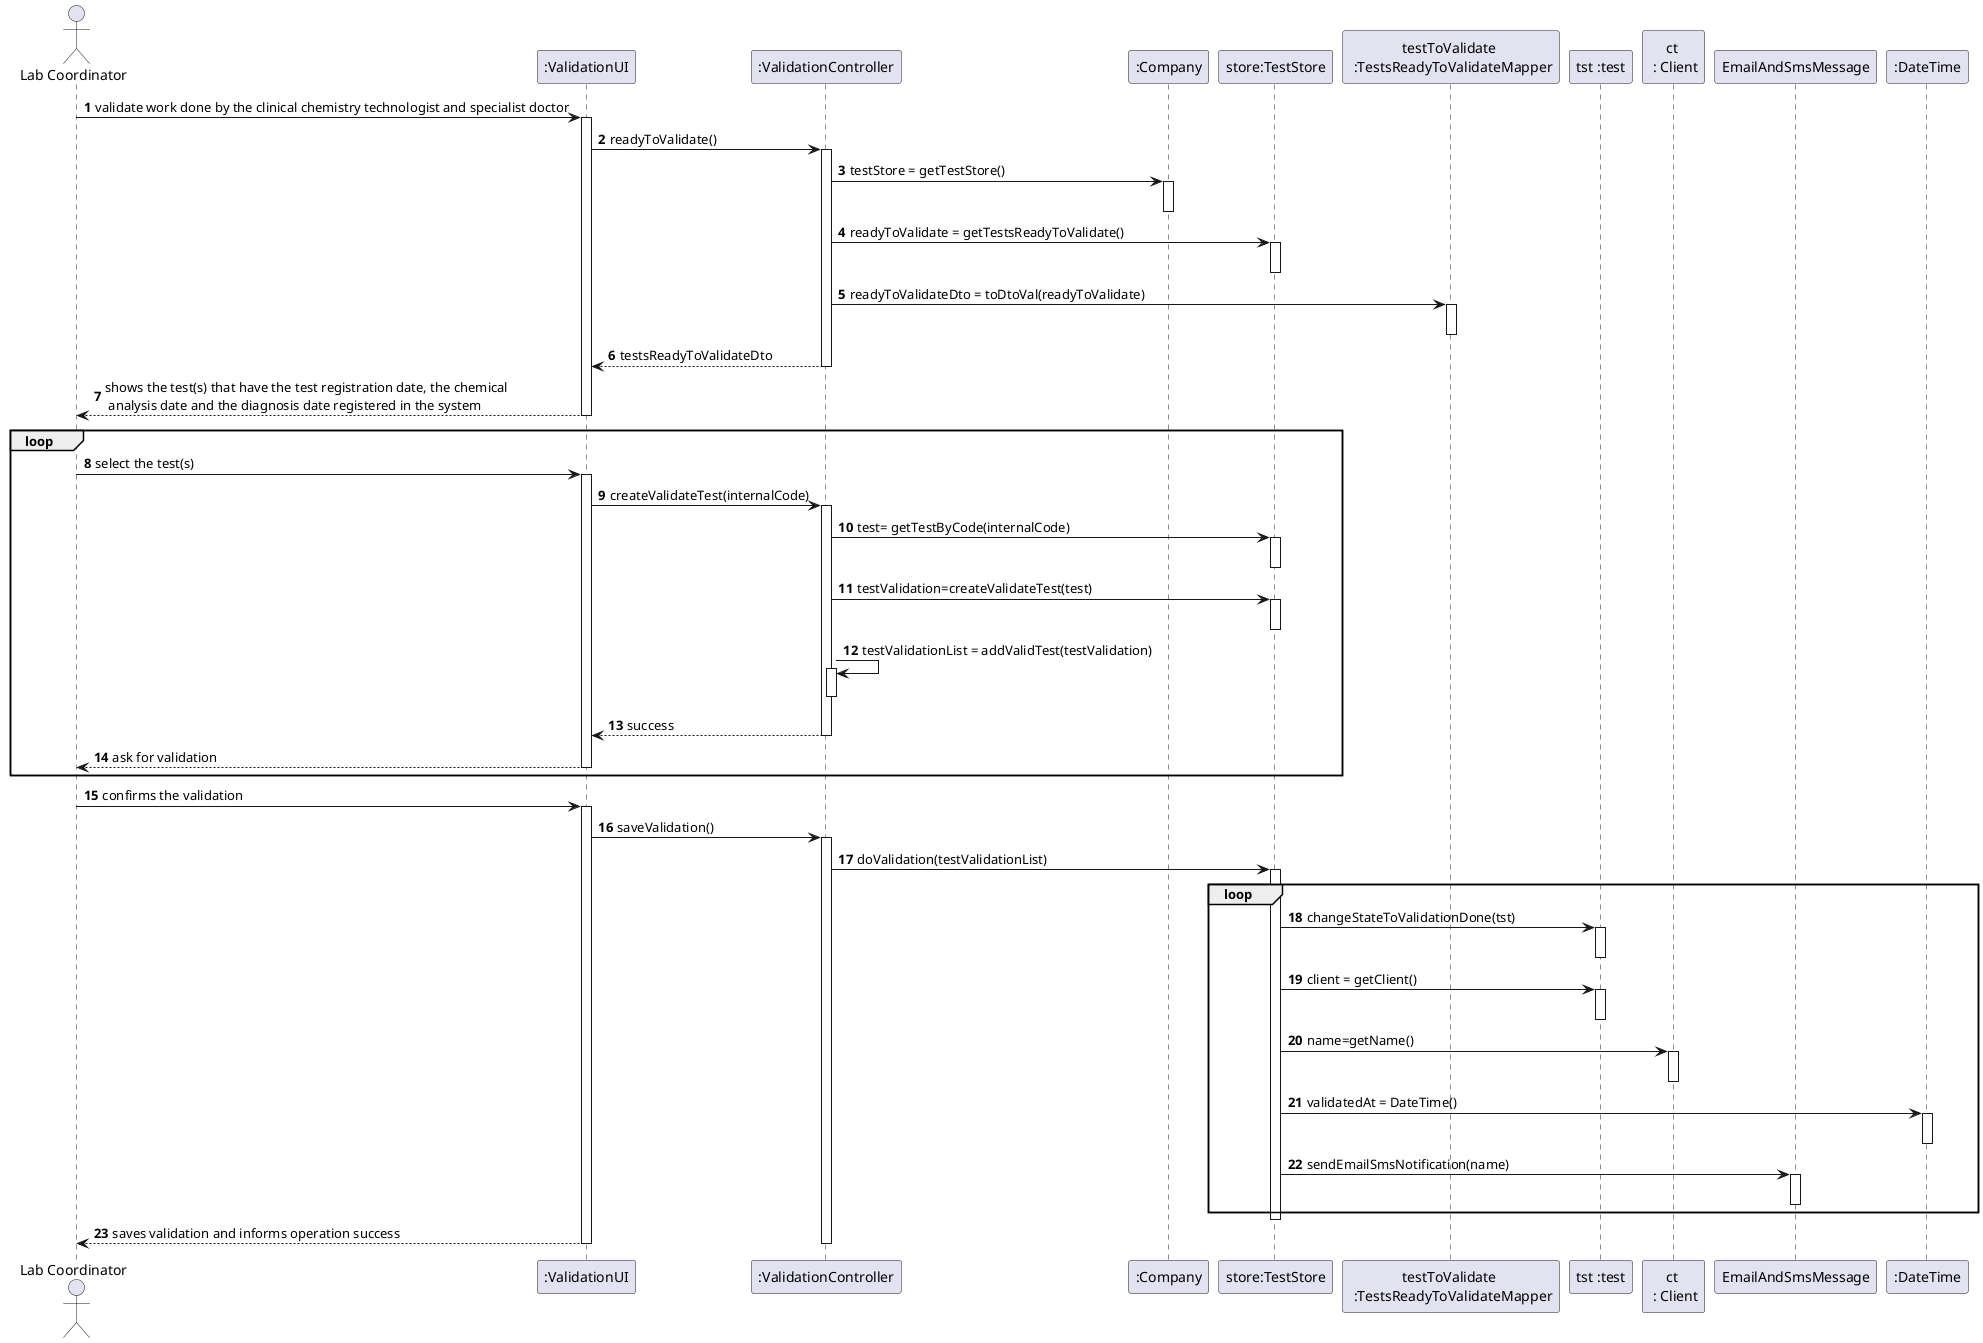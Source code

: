 @startuml
autonumber
'hide footbox
actor "Lab Coordinator" as LC

participant ":ValidationUI" as UI
participant ":ValidationController" as CTRL
participant ":Company" as C
participant "store:TestStore" as TS
participant "testToValidate \n :TestsReadyToValidateMapper" as TVM

participant "tst :test" as TST
participant "ct \n : Client" as CT
participant "EmailAndSmsMessage" as EM
participant ":DateTime" as DT

LC -> UI : validate work done by the clinical chemistry technologist and specialist doctor
activate UI
    UI -> CTRL : readyToValidate()
    activate CTRL
    CTRL -> C : testStore = getTestStore()
    activate C
    deactivate C
    CTRL -> TS : readyToValidate = getTestsReadyToValidate()
    activate TS
    deactivate TS
    CTRL -> TVM : readyToValidateDto = toDtoVal(readyToValidate)
    activate TVM
    deactivate TVM
    deactivate TVM
    CTRL --> UI : testsReadyToValidateDto
    deactivate CTRL
    UI --> LC : shows the test(s) that have the test registration date, the chemical\n analysis date and the diagnosis date registered in the system
deactivate UI
loop
LC -> UI : select the test(s)
activate UI

UI -> CTRL : createValidateTest(internalCode)
activate CTRL
CTRL -> TS : test= getTestByCode(internalCode)
activate TS
deactivate TS
CTRL -> TS : testValidation=createValidateTest(test)
activate TS
deactivate TS



CTRL -> CTRL : testValidationList = addValidTest(testValidation)
activate CTRL
deactivate CTRL
CTRL --> UI : success
deactivate CTRL

    UI --> LC : ask for validation
    deactivate CTRL
deactivate UI
end
LC -> UI : confirms the validation
activate UI
    UI -> CTRL : saveValidation()
    activate CTRL
    CTRL -> TS : doValidation(testValidationList)
    loop
    activate TS
    TS -> TST : changeStateToValidationDone(tst)
    activate TST
    deactivate TST
    TS -> TST : client = getClient()
    activate TST
    deactivate TST
    TS -> CT : name=getName()
    activate CT
    deactivate CT
    TS -> DT : validatedAt = DateTime()
    activate DT
        deactivate DT
    TS -> EM : sendEmailSmsNotification(name)
    activate EM
        deactivate EM
   end


    deactivate TS


UI --> LC : saves validation and informs operation success
deactivate C
deactivate UI
deactivate CTRL

@enduml
